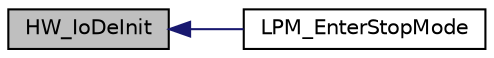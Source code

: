 digraph "HW_IoDeInit"
{
  edge [fontname="Helvetica",fontsize="10",labelfontname="Helvetica",labelfontsize="10"];
  node [fontname="Helvetica",fontsize="10",shape=record];
  rankdir="LR";
  Node30 [label="HW_IoDeInit",height=0.2,width=0.4,color="black", fillcolor="grey75", style="filled", fontcolor="black"];
  Node30 -> Node31 [dir="back",color="midnightblue",fontsize="10",style="solid",fontname="Helvetica"];
  Node31 [label="LPM_EnterStopMode",height=0.2,width=0.4,color="black", fillcolor="white", style="filled",URL="$hw_8c.html#a3bb8517047a428748270c05d69f21cb6",tooltip="Enters Low Power Stop Mode "];
}
